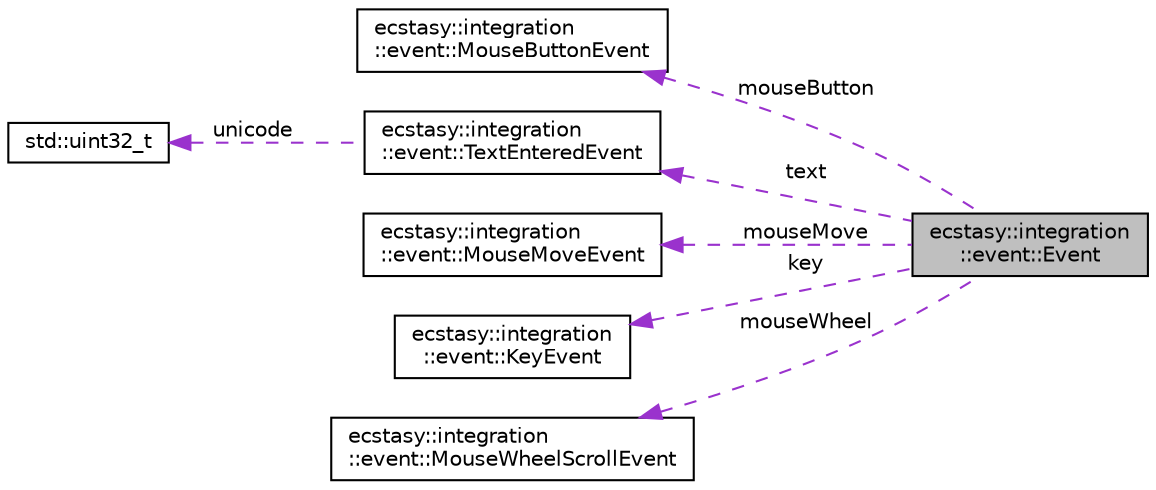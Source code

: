 digraph "ecstasy::integration::event::Event"
{
 // LATEX_PDF_SIZE
  edge [fontname="Helvetica",fontsize="10",labelfontname="Helvetica",labelfontsize="10"];
  node [fontname="Helvetica",fontsize="10",shape=record];
  rankdir="LR";
  Node1 [label="ecstasy::integration\l::event::Event",height=0.2,width=0.4,color="black", fillcolor="grey75", style="filled", fontcolor="black",tooltip="Event class."];
  Node2 -> Node1 [dir="back",color="darkorchid3",fontsize="10",style="dashed",label=" mouseButton" ,fontname="Helvetica"];
  Node2 [label="ecstasy::integration\l::event::MouseButtonEvent",height=0.2,width=0.4,color="black", fillcolor="white", style="filled",URL="$structecstasy_1_1integration_1_1event_1_1_mouse_button_event.html",tooltip="Event describing when a mouse button is pressed or released."];
  Node3 -> Node1 [dir="back",color="darkorchid3",fontsize="10",style="dashed",label=" text" ,fontname="Helvetica"];
  Node3 [label="ecstasy::integration\l::event::TextEnteredEvent",height=0.2,width=0.4,color="black", fillcolor="white", style="filled",URL="$structecstasy_1_1integration_1_1event_1_1_text_entered_event.html",tooltip="Event describing a text (character) entered."];
  Node4 -> Node3 [dir="back",color="darkorchid3",fontsize="10",style="dashed",label=" unicode" ,fontname="Helvetica"];
  Node4 [label="std::uint32_t",height=0.2,width=0.4,color="black", fillcolor="white", style="filled",URL="/home/runner/work/ecstasy/ecstasy/doc/external/cppreference-doxygen-web.tag.xml$cpp/types/integer.html",tooltip=" "];
  Node5 -> Node1 [dir="back",color="darkorchid3",fontsize="10",style="dashed",label=" mouseMove" ,fontname="Helvetica"];
  Node5 [label="ecstasy::integration\l::event::MouseMoveEvent",height=0.2,width=0.4,color="black", fillcolor="white", style="filled",URL="$structecstasy_1_1integration_1_1event_1_1_mouse_move_event.html",tooltip="Event describing when the mouse move."];
  Node6 -> Node1 [dir="back",color="darkorchid3",fontsize="10",style="dashed",label=" key" ,fontname="Helvetica"];
  Node6 [label="ecstasy::integration\l::event::KeyEvent",height=0.2,width=0.4,color="black", fillcolor="white", style="filled",URL="$structecstasy_1_1integration_1_1event_1_1_key_event.html",tooltip="Event describing a key pressed or released."];
  Node7 -> Node1 [dir="back",color="darkorchid3",fontsize="10",style="dashed",label=" mouseWheel" ,fontname="Helvetica"];
  Node7 [label="ecstasy::integration\l::event::MouseWheelScrollEvent",height=0.2,width=0.4,color="black", fillcolor="white", style="filled",URL="$structecstasy_1_1integration_1_1event_1_1_mouse_wheel_scroll_event.html",tooltip="Event describing when a mouse wheel is scrolled."];
}
